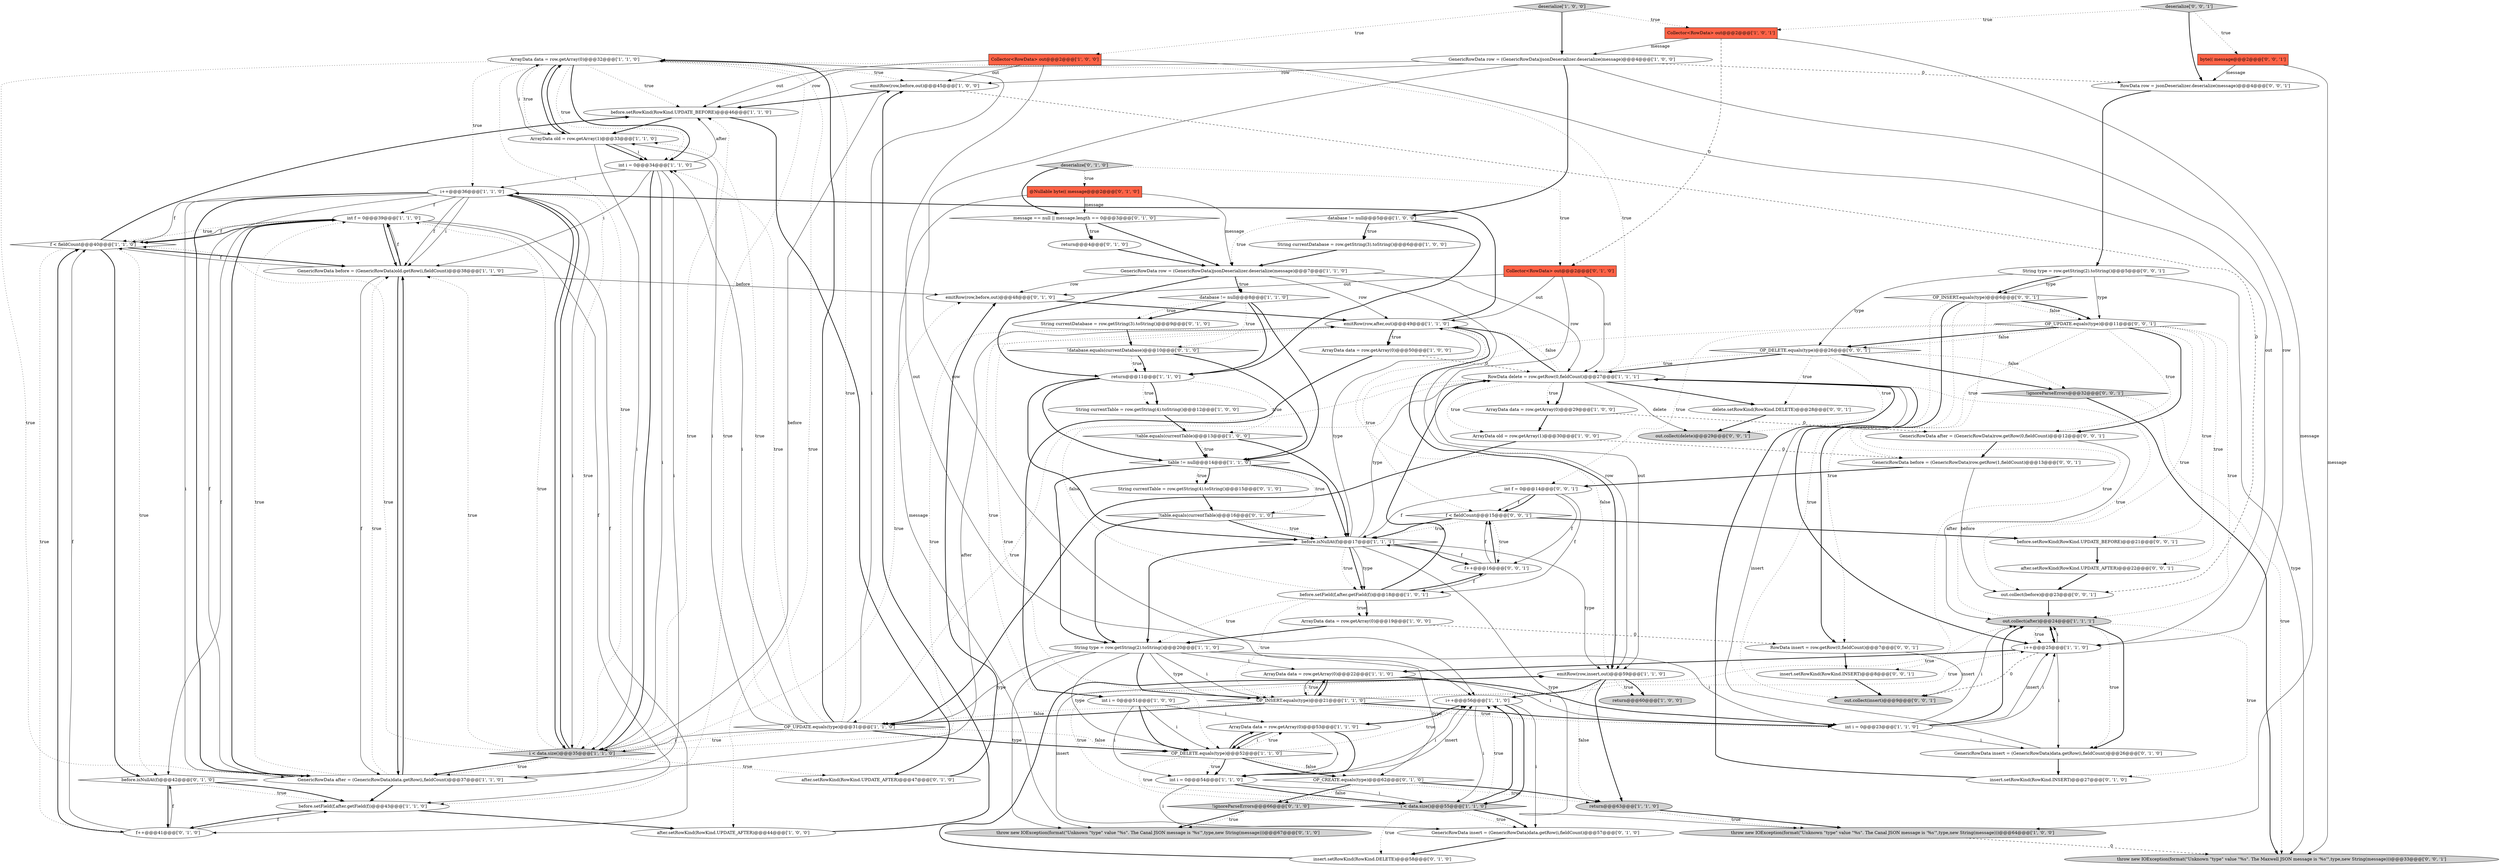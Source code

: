 digraph {
28 [style = filled, label = "ArrayData data = row.getArray(0)@@@32@@@['1', '1', '0']", fillcolor = white, shape = ellipse image = "AAA0AAABBB1BBB"];
31 [style = filled, label = "int i = 0@@@23@@@['1', '1', '0']", fillcolor = white, shape = ellipse image = "AAA0AAABBB1BBB"];
45 [style = filled, label = "GenericRowData row = (GenericRowData)jsonDeserializer.deserialize(message)@@@7@@@['1', '1', '0']", fillcolor = white, shape = ellipse image = "AAA0AAABBB1BBB"];
9 [style = filled, label = "int f = 0@@@39@@@['1', '1', '0']", fillcolor = white, shape = ellipse image = "AAA0AAABBB1BBB"];
21 [style = filled, label = "emitRow(row,before,out)@@@45@@@['1', '0', '0']", fillcolor = white, shape = ellipse image = "AAA0AAABBB1BBB"];
77 [style = filled, label = "byte(( message@@@2@@@['0', '0', '1']", fillcolor = tomato, shape = box image = "AAA0AAABBB3BBB"];
23 [style = filled, label = "OP_UPDATE.equals(type)@@@31@@@['1', '1', '0']", fillcolor = white, shape = diamond image = "AAA0AAABBB1BBB"];
4 [style = filled, label = "f < fieldCount@@@40@@@['1', '1', '0']", fillcolor = white, shape = diamond image = "AAA0AAABBB1BBB"];
30 [style = filled, label = "emitRow(row,insert,out)@@@59@@@['1', '1', '0']", fillcolor = white, shape = ellipse image = "AAA0AAABBB1BBB"];
29 [style = filled, label = "i++@@@36@@@['1', '1', '0']", fillcolor = white, shape = ellipse image = "AAA0AAABBB1BBB"];
37 [style = filled, label = "table != null@@@14@@@['1', '1', '0']", fillcolor = white, shape = diamond image = "AAA0AAABBB1BBB"];
72 [style = filled, label = "f < fieldCount@@@15@@@['0', '0', '1']", fillcolor = white, shape = diamond image = "AAA0AAABBB3BBB"];
51 [style = filled, label = "!ignoreParseErrors@@@66@@@['0', '1', '0']", fillcolor = lightgray, shape = diamond image = "AAA0AAABBB2BBB"];
80 [style = filled, label = "out.collect(delete)@@@29@@@['0', '0', '1']", fillcolor = lightgray, shape = ellipse image = "AAA0AAABBB3BBB"];
49 [style = filled, label = "String type = row.getString(2).toString()@@@20@@@['1', '1', '0']", fillcolor = white, shape = ellipse image = "AAA0AAABBB1BBB"];
91 [style = filled, label = "deserialize['0', '0', '1']", fillcolor = lightgray, shape = diamond image = "AAA0AAABBB3BBB"];
20 [style = filled, label = "ArrayData data = row.getArray(0)@@@53@@@['1', '1', '0']", fillcolor = white, shape = ellipse image = "AAA0AAABBB1BBB"];
76 [style = filled, label = "OP_INSERT.equals(type)@@@6@@@['0', '0', '1']", fillcolor = white, shape = diamond image = "AAA0AAABBB3BBB"];
73 [style = filled, label = "GenericRowData before = (GenericRowData)row.getRow(1,fieldCount)@@@13@@@['0', '0', '1']", fillcolor = white, shape = ellipse image = "AAA0AAABBB3BBB"];
74 [style = filled, label = "after.setRowKind(RowKind.UPDATE_AFTER)@@@22@@@['0', '0', '1']", fillcolor = white, shape = ellipse image = "AAA0AAABBB3BBB"];
19 [style = filled, label = "out.collect(after)@@@24@@@['1', '1', '1']", fillcolor = lightgray, shape = ellipse image = "AAA0AAABBB1BBB"];
11 [style = filled, label = "return@@@60@@@['1', '0', '0']", fillcolor = lightgray, shape = ellipse image = "AAA0AAABBB1BBB"];
53 [style = filled, label = "String currentDatabase = row.getString(3).toString()@@@9@@@['0', '1', '0']", fillcolor = white, shape = ellipse image = "AAA0AAABBB2BBB"];
65 [style = filled, label = "GenericRowData insert = (GenericRowData)data.getRow(i,fieldCount)@@@57@@@['0', '1', '0']", fillcolor = white, shape = ellipse image = "AAA0AAABBB2BBB"];
14 [style = filled, label = "before.setField(f,after.getField(f))@@@43@@@['1', '1', '0']", fillcolor = white, shape = ellipse image = "AAA0AAABBB1BBB"];
68 [style = filled, label = "message == null || message.length == 0@@@3@@@['0', '1', '0']", fillcolor = white, shape = diamond image = "AAA1AAABBB2BBB"];
41 [style = filled, label = "ArrayData data = row.getArray(0)@@@29@@@['1', '0', '0']", fillcolor = white, shape = ellipse image = "AAA0AAABBB1BBB"];
59 [style = filled, label = "insert.setRowKind(RowKind.DELETE)@@@58@@@['0', '1', '0']", fillcolor = white, shape = ellipse image = "AAA0AAABBB2BBB"];
2 [style = filled, label = "emitRow(row,after,out)@@@49@@@['1', '1', '0']", fillcolor = white, shape = ellipse image = "AAA0AAABBB1BBB"];
69 [style = filled, label = "before.isNullAt(f)@@@42@@@['0', '1', '0']", fillcolor = white, shape = diamond image = "AAA0AAABBB2BBB"];
44 [style = filled, label = "i < data.size()@@@35@@@['1', '1', '0']", fillcolor = lightgray, shape = diamond image = "AAA0AAABBB1BBB"];
86 [style = filled, label = "before.setRowKind(RowKind.UPDATE_BEFORE)@@@21@@@['0', '0', '1']", fillcolor = white, shape = ellipse image = "AAA0AAABBB3BBB"];
27 [style = filled, label = "int i = 0@@@54@@@['1', '1', '0']", fillcolor = white, shape = ellipse image = "AAA0AAABBB1BBB"];
0 [style = filled, label = "OP_INSERT.equals(type)@@@21@@@['1', '1', '0']", fillcolor = white, shape = diamond image = "AAA0AAABBB1BBB"];
50 [style = filled, label = "f++@@@41@@@['0', '1', '0']", fillcolor = white, shape = ellipse image = "AAA0AAABBB2BBB"];
66 [style = filled, label = "OP_CREATE.equals(type)@@@62@@@['0', '1', '0']", fillcolor = white, shape = diamond image = "AAA0AAABBB2BBB"];
79 [style = filled, label = "OP_DELETE.equals(type)@@@26@@@['0', '0', '1']", fillcolor = white, shape = diamond image = "AAA0AAABBB3BBB"];
75 [style = filled, label = "int f = 0@@@14@@@['0', '0', '1']", fillcolor = white, shape = ellipse image = "AAA0AAABBB3BBB"];
22 [style = filled, label = "Collector<RowData> out@@@2@@@['1', '0', '0']", fillcolor = tomato, shape = box image = "AAA0AAABBB1BBB"];
24 [style = filled, label = "GenericRowData before = (GenericRowData)old.getRow(i,fieldCount)@@@38@@@['1', '1', '0']", fillcolor = white, shape = ellipse image = "AAA0AAABBB1BBB"];
71 [style = filled, label = "OP_UPDATE.equals(type)@@@11@@@['0', '0', '1']", fillcolor = white, shape = diamond image = "AAA0AAABBB3BBB"];
10 [style = filled, label = "!table.equals(currentTable)@@@13@@@['1', '0', '0']", fillcolor = white, shape = diamond image = "AAA0AAABBB1BBB"];
34 [style = filled, label = "throw new IOException(format(\"Unknown \"type\" value \"%s\". The Canal JSON message is '%s'\",type,new String(message)))@@@64@@@['1', '0', '0']", fillcolor = lightgray, shape = ellipse image = "AAA0AAABBB1BBB"];
58 [style = filled, label = "@Nullable byte(( message@@@2@@@['0', '1', '0']", fillcolor = tomato, shape = box image = "AAA0AAABBB2BBB"];
26 [style = filled, label = "GenericRowData row = (GenericRowData)jsonDeserializer.deserialize(message)@@@4@@@['1', '0', '0']", fillcolor = white, shape = ellipse image = "AAA0AAABBB1BBB"];
61 [style = filled, label = "return@@@4@@@['0', '1', '0']", fillcolor = white, shape = ellipse image = "AAA1AAABBB2BBB"];
3 [style = filled, label = "ArrayData data = row.getArray(0)@@@19@@@['1', '0', '0']", fillcolor = white, shape = ellipse image = "AAA0AAABBB1BBB"];
6 [style = filled, label = "ArrayData data = row.getArray(0)@@@50@@@['1', '0', '0']", fillcolor = white, shape = ellipse image = "AAA0AAABBB1BBB"];
43 [style = filled, label = "Collector<RowData> out@@@2@@@['1', '0', '1']", fillcolor = tomato, shape = box image = "AAA0AAABBB1BBB"];
67 [style = filled, label = "Collector<RowData> out@@@2@@@['0', '1', '0']", fillcolor = tomato, shape = box image = "AAA1AAABBB2BBB"];
36 [style = filled, label = "before.setRowKind(RowKind.UPDATE_BEFORE)@@@46@@@['1', '1', '0']", fillcolor = white, shape = ellipse image = "AAA0AAABBB1BBB"];
38 [style = filled, label = "int i = 0@@@51@@@['1', '0', '0']", fillcolor = white, shape = ellipse image = "AAA0AAABBB1BBB"];
83 [style = filled, label = "insert.setRowKind(RowKind.INSERT)@@@8@@@['0', '0', '1']", fillcolor = white, shape = ellipse image = "AAA0AAABBB3BBB"];
57 [style = filled, label = "!table.equals(currentTable)@@@16@@@['0', '1', '0']", fillcolor = white, shape = diamond image = "AAA0AAABBB2BBB"];
82 [style = filled, label = "RowData insert = row.getRow(0,fieldCount)@@@7@@@['0', '0', '1']", fillcolor = white, shape = ellipse image = "AAA0AAABBB3BBB"];
32 [style = filled, label = "GenericRowData after = (GenericRowData)data.getRow(i,fieldCount)@@@37@@@['1', '1', '0']", fillcolor = white, shape = ellipse image = "AAA0AAABBB1BBB"];
16 [style = filled, label = "before.isNullAt(f)@@@17@@@['1', '1', '1']", fillcolor = white, shape = diamond image = "AAA0AAABBB1BBB"];
12 [style = filled, label = "deserialize['1', '0', '0']", fillcolor = lightgray, shape = diamond image = "AAA0AAABBB1BBB"];
42 [style = filled, label = "int i = 0@@@34@@@['1', '1', '0']", fillcolor = white, shape = ellipse image = "AAA0AAABBB1BBB"];
1 [style = filled, label = "ArrayData old = row.getArray(1)@@@30@@@['1', '0', '0']", fillcolor = white, shape = ellipse image = "AAA0AAABBB1BBB"];
40 [style = filled, label = "database != null@@@8@@@['1', '1', '0']", fillcolor = white, shape = diamond image = "AAA0AAABBB1BBB"];
33 [style = filled, label = "database != null@@@5@@@['1', '0', '0']", fillcolor = white, shape = diamond image = "AAA0AAABBB1BBB"];
54 [style = filled, label = "GenericRowData insert = (GenericRowData)data.getRow(i,fieldCount)@@@26@@@['0', '1', '0']", fillcolor = white, shape = ellipse image = "AAA0AAABBB2BBB"];
47 [style = filled, label = "String currentDatabase = row.getString(3).toString()@@@6@@@['1', '0', '0']", fillcolor = white, shape = ellipse image = "AAA0AAABBB1BBB"];
5 [style = filled, label = "before.setField(f,after.getField(f))@@@18@@@['1', '0', '1']", fillcolor = white, shape = ellipse image = "AAA0AAABBB1BBB"];
88 [style = filled, label = "!ignoreParseErrors@@@32@@@['0', '0', '1']", fillcolor = lightgray, shape = diamond image = "AAA0AAABBB3BBB"];
18 [style = filled, label = "ArrayData data = row.getArray(0)@@@22@@@['1', '1', '0']", fillcolor = white, shape = ellipse image = "AAA0AAABBB1BBB"];
13 [style = filled, label = "RowData delete = row.getRow(0,fieldCount)@@@27@@@['1', '1', '1']", fillcolor = white, shape = ellipse image = "AAA0AAABBB1BBB"];
46 [style = filled, label = "i++@@@25@@@['1', '1', '0']", fillcolor = white, shape = ellipse image = "AAA0AAABBB1BBB"];
56 [style = filled, label = "deserialize['0', '1', '0']", fillcolor = lightgray, shape = diamond image = "AAA0AAABBB2BBB"];
81 [style = filled, label = "out.collect(before)@@@23@@@['0', '0', '1']", fillcolor = white, shape = ellipse image = "AAA0AAABBB3BBB"];
8 [style = filled, label = "i < data.size()@@@55@@@['1', '1', '0']", fillcolor = lightgray, shape = diamond image = "AAA0AAABBB1BBB"];
90 [style = filled, label = "delete.setRowKind(RowKind.DELETE)@@@28@@@['0', '0', '1']", fillcolor = white, shape = ellipse image = "AAA0AAABBB3BBB"];
7 [style = filled, label = "String currentTable = row.getString(4).toString()@@@12@@@['1', '0', '0']", fillcolor = white, shape = ellipse image = "AAA0AAABBB1BBB"];
52 [style = filled, label = "throw new IOException(format(\"Unknown \"type\" value \"%s\". The Canal JSON message is '%s'\",type,new String(message)))@@@67@@@['0', '1', '0']", fillcolor = lightgray, shape = ellipse image = "AAA0AAABBB2BBB"];
85 [style = filled, label = "RowData row = jsonDeserializer.deserialize(message)@@@4@@@['0', '0', '1']", fillcolor = white, shape = ellipse image = "AAA0AAABBB3BBB"];
48 [style = filled, label = "i++@@@56@@@['1', '1', '0']", fillcolor = white, shape = ellipse image = "AAA0AAABBB1BBB"];
87 [style = filled, label = "String type = row.getString(2).toString()@@@5@@@['0', '0', '1']", fillcolor = white, shape = ellipse image = "AAA0AAABBB3BBB"];
25 [style = filled, label = "return@@@63@@@['1', '1', '0']", fillcolor = lightgray, shape = ellipse image = "AAA0AAABBB1BBB"];
60 [style = filled, label = "emitRow(row,before,out)@@@48@@@['0', '1', '0']", fillcolor = white, shape = ellipse image = "AAA0AAABBB2BBB"];
64 [style = filled, label = "!database.equals(currentDatabase)@@@10@@@['0', '1', '0']", fillcolor = white, shape = diamond image = "AAA0AAABBB2BBB"];
89 [style = filled, label = "throw new IOException(format(\"Unknown \"type\" value \"%s\". The Maxwell JSON message is '%s'\",type,new String(message)))@@@33@@@['0', '0', '1']", fillcolor = lightgray, shape = ellipse image = "AAA0AAABBB3BBB"];
55 [style = filled, label = "insert.setRowKind(RowKind.INSERT)@@@27@@@['0', '1', '0']", fillcolor = white, shape = ellipse image = "AAA0AAABBB2BBB"];
78 [style = filled, label = "f++@@@16@@@['0', '0', '1']", fillcolor = white, shape = ellipse image = "AAA0AAABBB3BBB"];
70 [style = filled, label = "GenericRowData after = (GenericRowData)row.getRow(0,fieldCount)@@@12@@@['0', '0', '1']", fillcolor = white, shape = ellipse image = "AAA0AAABBB3BBB"];
17 [style = filled, label = "ArrayData old = row.getArray(1)@@@33@@@['1', '1', '0']", fillcolor = white, shape = ellipse image = "AAA0AAABBB1BBB"];
15 [style = filled, label = "OP_DELETE.equals(type)@@@52@@@['1', '1', '0']", fillcolor = white, shape = diamond image = "AAA0AAABBB1BBB"];
39 [style = filled, label = "after.setRowKind(RowKind.UPDATE_AFTER)@@@44@@@['1', '0', '0']", fillcolor = white, shape = ellipse image = "AAA0AAABBB1BBB"];
62 [style = filled, label = "after.setRowKind(RowKind.UPDATE_AFTER)@@@47@@@['0', '1', '0']", fillcolor = white, shape = ellipse image = "AAA0AAABBB2BBB"];
84 [style = filled, label = "out.collect(insert)@@@9@@@['0', '0', '1']", fillcolor = lightgray, shape = ellipse image = "AAA0AAABBB3BBB"];
63 [style = filled, label = "String currentTable = row.getString(4).toString()@@@15@@@['0', '1', '0']", fillcolor = white, shape = ellipse image = "AAA0AAABBB2BBB"];
35 [style = filled, label = "return@@@11@@@['1', '1', '0']", fillcolor = white, shape = ellipse image = "AAA0AAABBB1BBB"];
28->17 [style = dotted, label="true"];
34->89 [style = dashed, label="0"];
23->44 [style = dotted, label="true"];
0->31 [style = dotted, label="true"];
48->8 [style = bold, label=""];
5->3 [style = dotted, label="true"];
23->17 [style = solid, label="i"];
51->52 [style = bold, label=""];
1->23 [style = bold, label=""];
42->32 [style = solid, label="i"];
64->37 [style = bold, label=""];
0->23 [style = bold, label=""];
15->20 [style = dotted, label="true"];
35->37 [style = bold, label=""];
71->79 [style = dotted, label="false"];
15->48 [style = dotted, label="true"];
8->48 [style = dotted, label="true"];
16->5 [style = bold, label=""];
58->52 [style = solid, label="message"];
29->24 [style = solid, label="f"];
8->59 [style = dotted, label="true"];
68->61 [style = bold, label=""];
33->47 [style = dotted, label="true"];
76->71 [style = dotted, label="false"];
42->44 [style = bold, label=""];
49->15 [style = solid, label="type"];
37->16 [style = bold, label=""];
4->36 [style = bold, label=""];
29->9 [style = solid, label="f"];
5->0 [style = dotted, label="true"];
27->65 [style = solid, label="i"];
31->54 [style = solid, label="i"];
28->39 [style = dotted, label="true"];
14->39 [style = bold, label=""];
25->34 [style = bold, label=""];
56->68 [style = bold, label=""];
17->28 [style = solid, label="i"];
25->34 [style = dotted, label="true"];
44->29 [style = bold, label=""];
5->49 [style = dotted, label="true"];
66->25 [style = dotted, label="true"];
45->13 [style = solid, label="row"];
46->19 [style = bold, label=""];
31->19 [style = solid, label="i"];
30->25 [style = dotted, label="false"];
13->46 [style = bold, label=""];
49->0 [style = bold, label=""];
0->18 [style = dotted, label="true"];
49->0 [style = solid, label="type"];
45->30 [style = solid, label="row"];
29->24 [style = solid, label="i"];
0->19 [style = dotted, label="true"];
44->24 [style = dotted, label="true"];
12->26 [style = bold, label=""];
15->66 [style = dotted, label="false"];
58->45 [style = solid, label="message"];
49->0 [style = solid, label="i"];
32->14 [style = bold, label=""];
43->26 [style = solid, label="message"];
79->80 [style = dotted, label="true"];
76->82 [style = dotted, label="true"];
78->72 [style = solid, label="f"];
28->44 [style = dotted, label="true"];
72->16 [style = dotted, label="true"];
16->49 [style = bold, label=""];
49->66 [style = solid, label="type"];
35->7 [style = dotted, label="true"];
77->89 [style = solid, label="message"];
2->6 [style = bold, label=""];
4->69 [style = dotted, label="true"];
71->74 [style = dotted, label="true"];
91->85 [style = bold, label=""];
61->45 [style = bold, label=""];
44->29 [style = dotted, label="true"];
3->82 [style = dashed, label="0"];
56->58 [style = dotted, label="true"];
24->9 [style = solid, label="f"];
68->45 [style = bold, label=""];
44->62 [style = dotted, label="true"];
69->50 [style = bold, label=""];
56->67 [style = dotted, label="true"];
42->24 [style = solid, label="i"];
57->16 [style = bold, label=""];
17->28 [style = bold, label=""];
26->36 [style = solid, label="row"];
69->14 [style = bold, label=""];
17->42 [style = bold, label=""];
40->64 [style = dotted, label="true"];
28->32 [style = dotted, label="true"];
29->44 [style = bold, label=""];
49->52 [style = solid, label="type"];
72->86 [style = bold, label=""];
13->90 [style = bold, label=""];
38->27 [style = solid, label="i"];
9->69 [style = solid, label="f"];
51->52 [style = dotted, label="true"];
16->5 [style = solid, label="type"];
32->9 [style = bold, label=""];
79->13 [style = bold, label=""];
57->16 [style = dotted, label="true"];
26->85 [style = dashed, label="0"];
75->78 [style = solid, label="f"];
40->53 [style = bold, label=""];
5->13 [style = dotted, label="false"];
2->30 [style = dotted, label="false"];
33->47 [style = bold, label=""];
91->77 [style = dotted, label="true"];
16->30 [style = solid, label="type"];
23->17 [style = dotted, label="true"];
16->2 [style = solid, label="type"];
87->79 [style = solid, label="type"];
40->35 [style = bold, label=""];
37->63 [style = bold, label=""];
50->4 [style = bold, label=""];
45->60 [style = solid, label="row"];
8->65 [style = dotted, label="true"];
10->37 [style = bold, label=""];
30->48 [style = bold, label=""];
42->36 [style = solid, label="after"];
12->43 [style = dotted, label="true"];
45->40 [style = dotted, label="true"];
64->35 [style = dotted, label="true"];
20->15 [style = bold, label=""];
2->38 [style = dotted, label="true"];
87->71 [style = solid, label="type"];
79->13 [style = dotted, label="true"];
27->8 [style = bold, label=""];
33->35 [style = bold, label=""];
24->4 [style = solid, label="f"];
79->88 [style = dotted, label="false"];
27->48 [style = solid, label="i"];
38->20 [style = solid, label="i"];
19->54 [style = dotted, label="true"];
23->42 [style = solid, label="i"];
22->21 [style = solid, label="out"];
82->83 [style = bold, label=""];
28->42 [style = dotted, label="true"];
16->5 [style = dotted, label="true"];
23->15 [style = bold, label=""];
15->27 [style = dotted, label="true"];
9->4 [style = bold, label=""];
46->19 [style = solid, label="i"];
13->28 [style = dotted, label="true"];
26->33 [style = bold, label=""];
13->23 [style = dotted, label="true"];
78->72 [style = bold, label=""];
1->73 [style = dashed, label="0"];
45->35 [style = bold, label=""];
24->9 [style = bold, label=""];
71->79 [style = bold, label=""];
87->76 [style = solid, label="type"];
55->13 [style = bold, label=""];
31->19 [style = bold, label=""];
71->75 [style = dotted, label="true"];
26->48 [style = solid, label="row"];
54->55 [style = bold, label=""];
23->42 [style = dotted, label="true"];
19->13 [style = dotted, label="true"];
7->10 [style = bold, label=""];
85->87 [style = bold, label=""];
30->11 [style = bold, label=""];
2->6 [style = dotted, label="true"];
70->73 [style = bold, label=""];
39->21 [style = bold, label=""];
53->64 [style = bold, label=""];
44->9 [style = dotted, label="true"];
30->25 [style = bold, label=""];
0->31 [style = bold, label=""];
48->20 [style = bold, label=""];
68->61 [style = dotted, label="true"];
76->83 [style = dotted, label="true"];
15->27 [style = bold, label=""];
44->21 [style = solid, label="before"];
79->90 [style = dotted, label="true"];
78->16 [style = solid, label="f"];
40->37 [style = bold, label=""];
29->44 [style = solid, label="i"];
63->57 [style = bold, label=""];
60->2 [style = bold, label=""];
19->46 [style = dotted, label="true"];
79->88 [style = bold, label=""];
9->50 [style = solid, label="f"];
32->24 [style = bold, label=""];
29->32 [style = solid, label="i"];
75->16 [style = solid, label="f"];
71->72 [style = dotted, label="true"];
73->75 [style = bold, label=""];
13->1 [style = dotted, label="true"];
49->18 [style = solid, label="i"];
88->89 [style = dotted, label="true"];
8->48 [style = bold, label=""];
40->53 [style = dotted, label="true"];
71->70 [style = dotted, label="true"];
88->89 [style = bold, label=""];
4->24 [style = bold, label=""];
70->19 [style = solid, label="after"];
29->32 [style = bold, label=""];
21->81 [style = dashed, label="0"];
41->70 [style = dashed, label="0"];
65->30 [style = solid, label="insert"];
82->84 [style = solid, label="insert"];
28->36 [style = dotted, label="true"];
37->57 [style = dotted, label="true"];
47->45 [style = bold, label=""];
36->17 [style = bold, label=""];
22->48 [style = solid, label="out"];
17->42 [style = solid, label="i"];
41->1 [style = bold, label=""];
0->46 [style = dotted, label="true"];
71->70 [style = bold, label=""];
16->78 [style = bold, label=""];
83->84 [style = bold, label=""];
75->72 [style = solid, label="f"];
6->38 [style = bold, label=""];
45->2 [style = solid, label="row"];
13->41 [style = bold, label=""];
74->81 [style = bold, label=""];
32->24 [style = dotted, label="true"];
9->24 [style = bold, label=""];
30->11 [style = dotted, label="true"];
19->55 [style = dotted, label="true"];
15->20 [style = bold, label=""];
81->19 [style = bold, label=""];
20->15 [style = solid, label="i"];
21->36 [style = bold, label=""];
71->81 [style = dotted, label="true"];
10->16 [style = bold, label=""];
50->69 [style = solid, label="f"];
45->40 [style = bold, label=""];
4->69 [style = bold, label=""];
27->48 [style = solid, label="insert"];
48->8 [style = solid, label="i"];
26->21 [style = solid, label="row"];
23->44 [style = solid, label="i"];
90->80 [style = bold, label=""];
49->31 [style = solid, label="i"];
73->81 [style = solid, label="before"];
66->51 [style = bold, label=""];
69->14 [style = dotted, label="true"];
29->32 [style = solid, label="f"];
2->15 [style = dotted, label="true"];
35->10 [style = dotted, label="true"];
32->2 [style = solid, label="after"];
28->14 [style = dotted, label="true"];
37->49 [style = bold, label=""];
19->54 [style = bold, label=""];
23->15 [style = dotted, label="false"];
31->46 [style = solid, label="insert"];
67->13 [style = solid, label="out"];
5->78 [style = bold, label=""];
71->19 [style = dotted, label="true"];
54->13 [style = solid, label="insert"];
46->84 [style = dashed, label="0"];
42->29 [style = solid, label="i"];
44->32 [style = bold, label=""];
6->13 [style = dashed, label="0"];
35->16 [style = bold, label=""];
18->0 [style = solid, label="i"];
91->43 [style = dotted, label="true"];
87->76 [style = bold, label=""];
22->46 [style = solid, label="out"];
13->2 [style = dotted, label="false"];
2->30 [style = bold, label=""];
16->13 [style = solid, label="type"];
23->28 [style = bold, label=""];
23->28 [style = dotted, label="true"];
17->44 [style = solid, label="i"];
46->54 [style = solid, label="i"];
75->5 [style = solid, label="f"];
20->27 [style = bold, label=""];
24->32 [style = bold, label=""];
27->8 [style = solid, label="i"];
44->36 [style = dotted, label="true"];
48->65 [style = solid, label="i"];
49->23 [style = solid, label="type"];
23->28 [style = solid, label="i"];
44->32 [style = dotted, label="true"];
5->13 [style = bold, label=""];
24->60 [style = solid, label="before"];
2->29 [style = bold, label=""];
67->2 [style = solid, label="out"];
19->46 [style = bold, label=""];
0->23 [style = dotted, label="false"];
76->82 [style = bold, label=""];
66->25 [style = bold, label=""];
72->16 [style = bold, label=""];
18->31 [style = solid, label="i"];
43->67 [style = dashed, label="0"];
36->62 [style = bold, label=""];
44->2 [style = dotted, label="true"];
16->34 [style = solid, label="type"];
4->50 [style = dotted, label="true"];
71->86 [style = dotted, label="true"];
8->65 [style = bold, label=""];
26->46 [style = solid, label="row"];
75->72 [style = bold, label=""];
67->60 [style = solid, label="out"];
31->46 [style = solid, label="i"];
57->49 [style = bold, label=""];
13->80 [style = solid, label="delete"];
62->60 [style = bold, label=""];
77->85 [style = solid, label="message"];
50->14 [style = solid, label="f"];
18->31 [style = bold, label=""];
87->89 [style = solid, label="type"];
86->74 [style = bold, label=""];
28->29 [style = dotted, label="true"];
28->21 [style = dotted, label="true"];
28->17 [style = bold, label=""];
66->51 [style = dotted, label="false"];
13->41 [style = dotted, label="true"];
38->15 [style = bold, label=""];
64->35 [style = bold, label=""];
72->78 [style = dotted, label="true"];
3->49 [style = bold, label=""];
32->9 [style = dotted, label="true"];
35->7 [style = bold, label=""];
67->30 [style = solid, label="out"];
78->5 [style = solid, label="f"];
28->42 [style = bold, label=""];
9->4 [style = dotted, label="true"];
65->59 [style = bold, label=""];
76->71 [style = bold, label=""];
20->27 [style = solid, label="i"];
46->18 [style = bold, label=""];
9->14 [style = solid, label="f"];
22->36 [style = solid, label="out"];
5->3 [style = bold, label=""];
43->34 [style = solid, label="message"];
14->50 [style = bold, label=""];
38->15 [style = solid, label="i"];
33->45 [style = dotted, label="true"];
44->60 [style = dotted, label="true"];
10->37 [style = dotted, label="true"];
8->30 [style = dotted, label="true"];
50->4 [style = solid, label="f"];
44->4 [style = dotted, label="true"];
24->32 [style = solid, label="f"];
71->73 [style = dotted, label="true"];
76->84 [style = dotted, label="true"];
9->4 [style = solid, label="f"];
15->8 [style = dotted, label="true"];
37->63 [style = dotted, label="true"];
12->22 [style = dotted, label="true"];
42->44 [style = solid, label="i"];
59->30 [style = bold, label=""];
29->4 [style = solid, label="f"];
58->68 [style = solid, label="message"];
13->2 [style = bold, label=""];
0->18 [style = bold, label=""];
15->66 [style = bold, label=""];
18->0 [style = bold, label=""];
}
